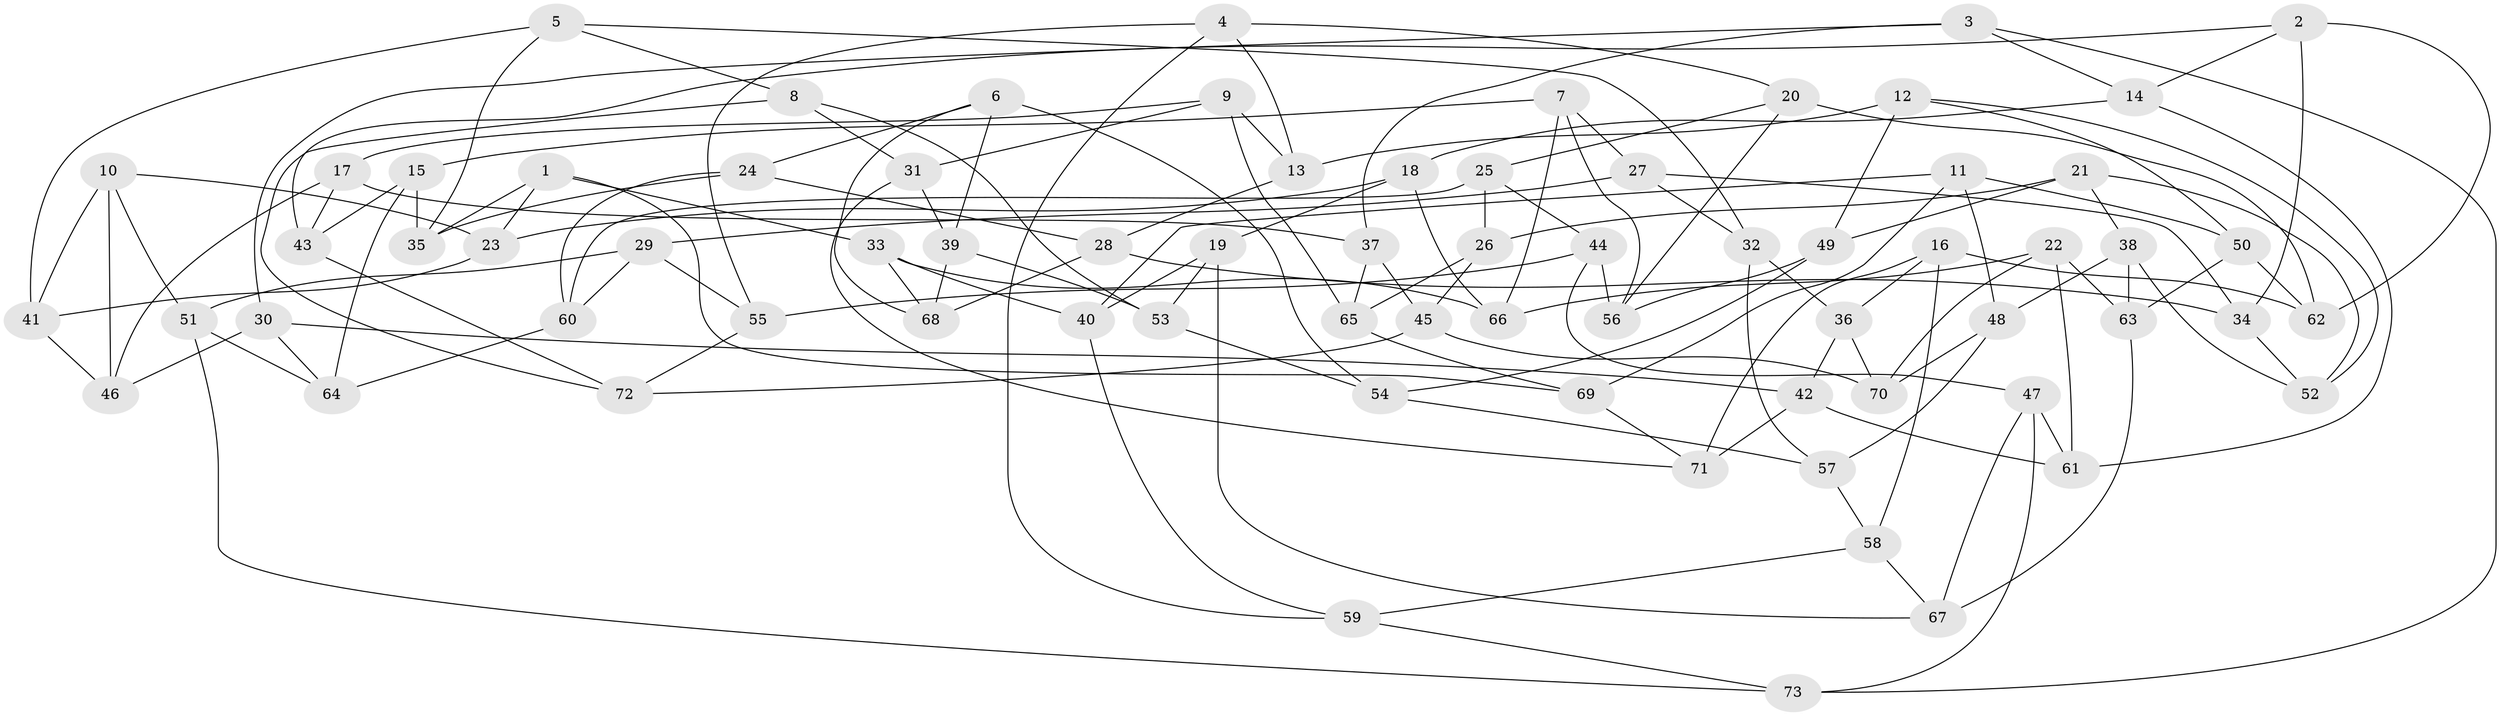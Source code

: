 // coarse degree distribution, {6: 0.5555555555555556, 4: 0.35555555555555557, 5: 0.06666666666666667, 3: 0.022222222222222223}
// Generated by graph-tools (version 1.1) at 2025/52/02/27/25 19:52:32]
// undirected, 73 vertices, 146 edges
graph export_dot {
graph [start="1"]
  node [color=gray90,style=filled];
  1;
  2;
  3;
  4;
  5;
  6;
  7;
  8;
  9;
  10;
  11;
  12;
  13;
  14;
  15;
  16;
  17;
  18;
  19;
  20;
  21;
  22;
  23;
  24;
  25;
  26;
  27;
  28;
  29;
  30;
  31;
  32;
  33;
  34;
  35;
  36;
  37;
  38;
  39;
  40;
  41;
  42;
  43;
  44;
  45;
  46;
  47;
  48;
  49;
  50;
  51;
  52;
  53;
  54;
  55;
  56;
  57;
  58;
  59;
  60;
  61;
  62;
  63;
  64;
  65;
  66;
  67;
  68;
  69;
  70;
  71;
  72;
  73;
  1 -- 33;
  1 -- 23;
  1 -- 69;
  1 -- 35;
  2 -- 43;
  2 -- 62;
  2 -- 34;
  2 -- 14;
  3 -- 37;
  3 -- 30;
  3 -- 73;
  3 -- 14;
  4 -- 13;
  4 -- 20;
  4 -- 59;
  4 -- 55;
  5 -- 32;
  5 -- 35;
  5 -- 41;
  5 -- 8;
  6 -- 39;
  6 -- 24;
  6 -- 54;
  6 -- 68;
  7 -- 27;
  7 -- 15;
  7 -- 56;
  7 -- 66;
  8 -- 31;
  8 -- 53;
  8 -- 72;
  9 -- 31;
  9 -- 65;
  9 -- 13;
  9 -- 17;
  10 -- 41;
  10 -- 46;
  10 -- 51;
  10 -- 23;
  11 -- 40;
  11 -- 48;
  11 -- 50;
  11 -- 69;
  12 -- 50;
  12 -- 52;
  12 -- 13;
  12 -- 49;
  13 -- 28;
  14 -- 18;
  14 -- 61;
  15 -- 35;
  15 -- 43;
  15 -- 64;
  16 -- 36;
  16 -- 62;
  16 -- 71;
  16 -- 58;
  17 -- 37;
  17 -- 43;
  17 -- 46;
  18 -- 66;
  18 -- 23;
  18 -- 19;
  19 -- 67;
  19 -- 53;
  19 -- 40;
  20 -- 56;
  20 -- 62;
  20 -- 25;
  21 -- 52;
  21 -- 26;
  21 -- 49;
  21 -- 38;
  22 -- 70;
  22 -- 63;
  22 -- 61;
  22 -- 66;
  23 -- 41;
  24 -- 35;
  24 -- 60;
  24 -- 28;
  25 -- 60;
  25 -- 44;
  25 -- 26;
  26 -- 65;
  26 -- 45;
  27 -- 29;
  27 -- 32;
  27 -- 34;
  28 -- 68;
  28 -- 34;
  29 -- 60;
  29 -- 55;
  29 -- 51;
  30 -- 46;
  30 -- 64;
  30 -- 42;
  31 -- 39;
  31 -- 71;
  32 -- 36;
  32 -- 57;
  33 -- 68;
  33 -- 66;
  33 -- 40;
  34 -- 52;
  36 -- 70;
  36 -- 42;
  37 -- 65;
  37 -- 45;
  38 -- 48;
  38 -- 63;
  38 -- 52;
  39 -- 68;
  39 -- 53;
  40 -- 59;
  41 -- 46;
  42 -- 71;
  42 -- 61;
  43 -- 72;
  44 -- 47;
  44 -- 56;
  44 -- 55;
  45 -- 70;
  45 -- 72;
  47 -- 61;
  47 -- 73;
  47 -- 67;
  48 -- 70;
  48 -- 57;
  49 -- 54;
  49 -- 56;
  50 -- 63;
  50 -- 62;
  51 -- 64;
  51 -- 73;
  53 -- 54;
  54 -- 57;
  55 -- 72;
  57 -- 58;
  58 -- 67;
  58 -- 59;
  59 -- 73;
  60 -- 64;
  63 -- 67;
  65 -- 69;
  69 -- 71;
}
